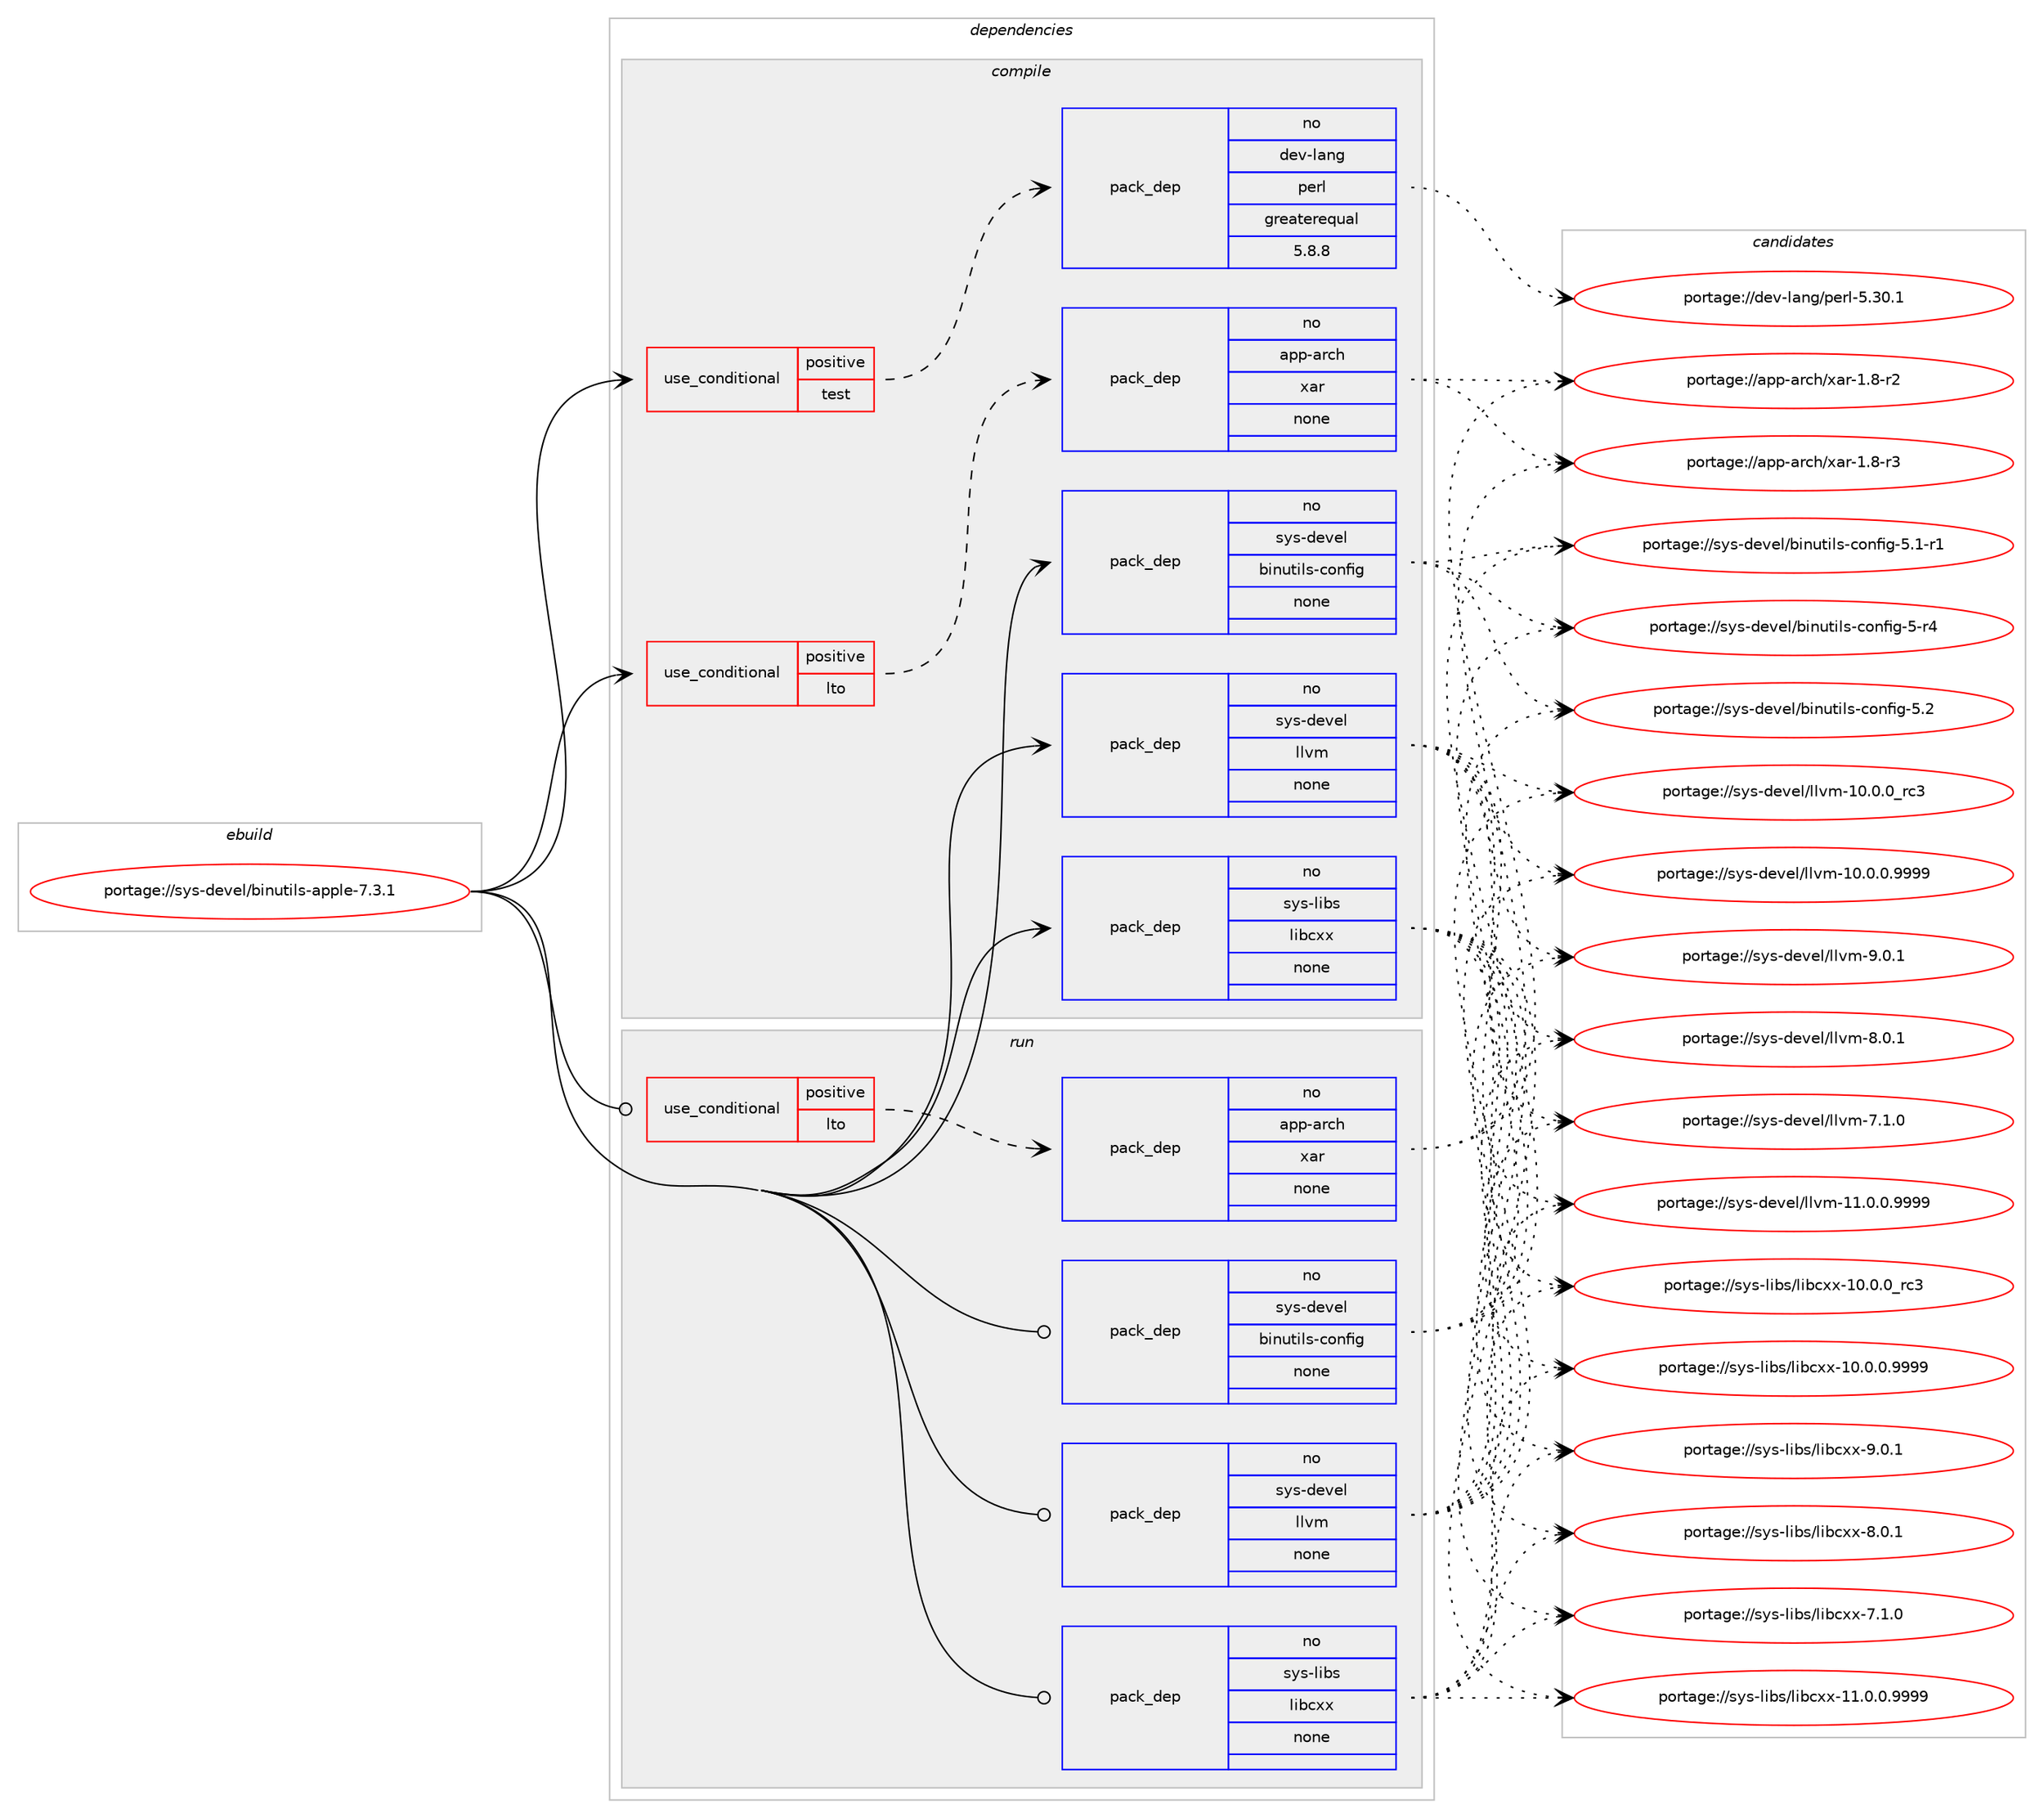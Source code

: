 digraph prolog {

# *************
# Graph options
# *************

newrank=true;
concentrate=true;
compound=true;
graph [rankdir=LR,fontname=Helvetica,fontsize=10,ranksep=1.5];#, ranksep=2.5, nodesep=0.2];
edge  [arrowhead=vee];
node  [fontname=Helvetica,fontsize=10];

# **********
# The ebuild
# **********

subgraph cluster_leftcol {
color=gray;
rank=same;
label=<<i>ebuild</i>>;
id [label="portage://sys-devel/binutils-apple-7.3.1", color=red, width=4, href="../sys-devel/binutils-apple-7.3.1.svg"];
}

# ****************
# The dependencies
# ****************

subgraph cluster_midcol {
color=gray;
label=<<i>dependencies</i>>;
subgraph cluster_compile {
fillcolor="#eeeeee";
style=filled;
label=<<i>compile</i>>;
subgraph cond4302 {
dependency25545 [label=<<TABLE BORDER="0" CELLBORDER="1" CELLSPACING="0" CELLPADDING="4"><TR><TD ROWSPAN="3" CELLPADDING="10">use_conditional</TD></TR><TR><TD>positive</TD></TR><TR><TD>lto</TD></TR></TABLE>>, shape=none, color=red];
subgraph pack20610 {
dependency25546 [label=<<TABLE BORDER="0" CELLBORDER="1" CELLSPACING="0" CELLPADDING="4" WIDTH="220"><TR><TD ROWSPAN="6" CELLPADDING="30">pack_dep</TD></TR><TR><TD WIDTH="110">no</TD></TR><TR><TD>app-arch</TD></TR><TR><TD>xar</TD></TR><TR><TD>none</TD></TR><TR><TD></TD></TR></TABLE>>, shape=none, color=blue];
}
dependency25545:e -> dependency25546:w [weight=20,style="dashed",arrowhead="vee"];
}
id:e -> dependency25545:w [weight=20,style="solid",arrowhead="vee"];
subgraph cond4303 {
dependency25547 [label=<<TABLE BORDER="0" CELLBORDER="1" CELLSPACING="0" CELLPADDING="4"><TR><TD ROWSPAN="3" CELLPADDING="10">use_conditional</TD></TR><TR><TD>positive</TD></TR><TR><TD>test</TD></TR></TABLE>>, shape=none, color=red];
subgraph pack20611 {
dependency25548 [label=<<TABLE BORDER="0" CELLBORDER="1" CELLSPACING="0" CELLPADDING="4" WIDTH="220"><TR><TD ROWSPAN="6" CELLPADDING="30">pack_dep</TD></TR><TR><TD WIDTH="110">no</TD></TR><TR><TD>dev-lang</TD></TR><TR><TD>perl</TD></TR><TR><TD>greaterequal</TD></TR><TR><TD>5.8.8</TD></TR></TABLE>>, shape=none, color=blue];
}
dependency25547:e -> dependency25548:w [weight=20,style="dashed",arrowhead="vee"];
}
id:e -> dependency25547:w [weight=20,style="solid",arrowhead="vee"];
subgraph pack20612 {
dependency25549 [label=<<TABLE BORDER="0" CELLBORDER="1" CELLSPACING="0" CELLPADDING="4" WIDTH="220"><TR><TD ROWSPAN="6" CELLPADDING="30">pack_dep</TD></TR><TR><TD WIDTH="110">no</TD></TR><TR><TD>sys-devel</TD></TR><TR><TD>binutils-config</TD></TR><TR><TD>none</TD></TR><TR><TD></TD></TR></TABLE>>, shape=none, color=blue];
}
id:e -> dependency25549:w [weight=20,style="solid",arrowhead="vee"];
subgraph pack20613 {
dependency25550 [label=<<TABLE BORDER="0" CELLBORDER="1" CELLSPACING="0" CELLPADDING="4" WIDTH="220"><TR><TD ROWSPAN="6" CELLPADDING="30">pack_dep</TD></TR><TR><TD WIDTH="110">no</TD></TR><TR><TD>sys-devel</TD></TR><TR><TD>llvm</TD></TR><TR><TD>none</TD></TR><TR><TD></TD></TR></TABLE>>, shape=none, color=blue];
}
id:e -> dependency25550:w [weight=20,style="solid",arrowhead="vee"];
subgraph pack20614 {
dependency25551 [label=<<TABLE BORDER="0" CELLBORDER="1" CELLSPACING="0" CELLPADDING="4" WIDTH="220"><TR><TD ROWSPAN="6" CELLPADDING="30">pack_dep</TD></TR><TR><TD WIDTH="110">no</TD></TR><TR><TD>sys-libs</TD></TR><TR><TD>libcxx</TD></TR><TR><TD>none</TD></TR><TR><TD></TD></TR></TABLE>>, shape=none, color=blue];
}
id:e -> dependency25551:w [weight=20,style="solid",arrowhead="vee"];
}
subgraph cluster_compileandrun {
fillcolor="#eeeeee";
style=filled;
label=<<i>compile and run</i>>;
}
subgraph cluster_run {
fillcolor="#eeeeee";
style=filled;
label=<<i>run</i>>;
subgraph cond4304 {
dependency25552 [label=<<TABLE BORDER="0" CELLBORDER="1" CELLSPACING="0" CELLPADDING="4"><TR><TD ROWSPAN="3" CELLPADDING="10">use_conditional</TD></TR><TR><TD>positive</TD></TR><TR><TD>lto</TD></TR></TABLE>>, shape=none, color=red];
subgraph pack20615 {
dependency25553 [label=<<TABLE BORDER="0" CELLBORDER="1" CELLSPACING="0" CELLPADDING="4" WIDTH="220"><TR><TD ROWSPAN="6" CELLPADDING="30">pack_dep</TD></TR><TR><TD WIDTH="110">no</TD></TR><TR><TD>app-arch</TD></TR><TR><TD>xar</TD></TR><TR><TD>none</TD></TR><TR><TD></TD></TR></TABLE>>, shape=none, color=blue];
}
dependency25552:e -> dependency25553:w [weight=20,style="dashed",arrowhead="vee"];
}
id:e -> dependency25552:w [weight=20,style="solid",arrowhead="odot"];
subgraph pack20616 {
dependency25554 [label=<<TABLE BORDER="0" CELLBORDER="1" CELLSPACING="0" CELLPADDING="4" WIDTH="220"><TR><TD ROWSPAN="6" CELLPADDING="30">pack_dep</TD></TR><TR><TD WIDTH="110">no</TD></TR><TR><TD>sys-devel</TD></TR><TR><TD>binutils-config</TD></TR><TR><TD>none</TD></TR><TR><TD></TD></TR></TABLE>>, shape=none, color=blue];
}
id:e -> dependency25554:w [weight=20,style="solid",arrowhead="odot"];
subgraph pack20617 {
dependency25555 [label=<<TABLE BORDER="0" CELLBORDER="1" CELLSPACING="0" CELLPADDING="4" WIDTH="220"><TR><TD ROWSPAN="6" CELLPADDING="30">pack_dep</TD></TR><TR><TD WIDTH="110">no</TD></TR><TR><TD>sys-devel</TD></TR><TR><TD>llvm</TD></TR><TR><TD>none</TD></TR><TR><TD></TD></TR></TABLE>>, shape=none, color=blue];
}
id:e -> dependency25555:w [weight=20,style="solid",arrowhead="odot"];
subgraph pack20618 {
dependency25556 [label=<<TABLE BORDER="0" CELLBORDER="1" CELLSPACING="0" CELLPADDING="4" WIDTH="220"><TR><TD ROWSPAN="6" CELLPADDING="30">pack_dep</TD></TR><TR><TD WIDTH="110">no</TD></TR><TR><TD>sys-libs</TD></TR><TR><TD>libcxx</TD></TR><TR><TD>none</TD></TR><TR><TD></TD></TR></TABLE>>, shape=none, color=blue];
}
id:e -> dependency25556:w [weight=20,style="solid",arrowhead="odot"];
}
}

# **************
# The candidates
# **************

subgraph cluster_choices {
rank=same;
color=gray;
label=<<i>candidates</i>>;

subgraph choice20610 {
color=black;
nodesep=1;
choice971121124597114991044712097114454946564511451 [label="portage://app-arch/xar-1.8-r3", color=red, width=4,href="../app-arch/xar-1.8-r3.svg"];
choice971121124597114991044712097114454946564511450 [label="portage://app-arch/xar-1.8-r2", color=red, width=4,href="../app-arch/xar-1.8-r2.svg"];
dependency25546:e -> choice971121124597114991044712097114454946564511451:w [style=dotted,weight="100"];
dependency25546:e -> choice971121124597114991044712097114454946564511450:w [style=dotted,weight="100"];
}
subgraph choice20611 {
color=black;
nodesep=1;
choice10010111845108971101034711210111410845534651484649 [label="portage://dev-lang/perl-5.30.1", color=red, width=4,href="../dev-lang/perl-5.30.1.svg"];
dependency25548:e -> choice10010111845108971101034711210111410845534651484649:w [style=dotted,weight="100"];
}
subgraph choice20612 {
color=black;
nodesep=1;
choice115121115451001011181011084798105110117116105108115459911111010210510345534650 [label="portage://sys-devel/binutils-config-5.2", color=red, width=4,href="../sys-devel/binutils-config-5.2.svg"];
choice1151211154510010111810110847981051101171161051081154599111110102105103455346494511449 [label="portage://sys-devel/binutils-config-5.1-r1", color=red, width=4,href="../sys-devel/binutils-config-5.1-r1.svg"];
choice115121115451001011181011084798105110117116105108115459911111010210510345534511452 [label="portage://sys-devel/binutils-config-5-r4", color=red, width=4,href="../sys-devel/binutils-config-5-r4.svg"];
dependency25549:e -> choice115121115451001011181011084798105110117116105108115459911111010210510345534650:w [style=dotted,weight="100"];
dependency25549:e -> choice1151211154510010111810110847981051101171161051081154599111110102105103455346494511449:w [style=dotted,weight="100"];
dependency25549:e -> choice115121115451001011181011084798105110117116105108115459911111010210510345534511452:w [style=dotted,weight="100"];
}
subgraph choice20613 {
color=black;
nodesep=1;
choice1151211154510010111810110847108108118109455746484649 [label="portage://sys-devel/llvm-9.0.1", color=red, width=4,href="../sys-devel/llvm-9.0.1.svg"];
choice1151211154510010111810110847108108118109455646484649 [label="portage://sys-devel/llvm-8.0.1", color=red, width=4,href="../sys-devel/llvm-8.0.1.svg"];
choice1151211154510010111810110847108108118109455546494648 [label="portage://sys-devel/llvm-7.1.0", color=red, width=4,href="../sys-devel/llvm-7.1.0.svg"];
choice1151211154510010111810110847108108118109454949464846484657575757 [label="portage://sys-devel/llvm-11.0.0.9999", color=red, width=4,href="../sys-devel/llvm-11.0.0.9999.svg"];
choice115121115451001011181011084710810811810945494846484648951149951 [label="portage://sys-devel/llvm-10.0.0_rc3", color=red, width=4,href="../sys-devel/llvm-10.0.0_rc3.svg"];
choice1151211154510010111810110847108108118109454948464846484657575757 [label="portage://sys-devel/llvm-10.0.0.9999", color=red, width=4,href="../sys-devel/llvm-10.0.0.9999.svg"];
dependency25550:e -> choice1151211154510010111810110847108108118109455746484649:w [style=dotted,weight="100"];
dependency25550:e -> choice1151211154510010111810110847108108118109455646484649:w [style=dotted,weight="100"];
dependency25550:e -> choice1151211154510010111810110847108108118109455546494648:w [style=dotted,weight="100"];
dependency25550:e -> choice1151211154510010111810110847108108118109454949464846484657575757:w [style=dotted,weight="100"];
dependency25550:e -> choice115121115451001011181011084710810811810945494846484648951149951:w [style=dotted,weight="100"];
dependency25550:e -> choice1151211154510010111810110847108108118109454948464846484657575757:w [style=dotted,weight="100"];
}
subgraph choice20614 {
color=black;
nodesep=1;
choice1151211154510810598115471081059899120120455746484649 [label="portage://sys-libs/libcxx-9.0.1", color=red, width=4,href="../sys-libs/libcxx-9.0.1.svg"];
choice1151211154510810598115471081059899120120455646484649 [label="portage://sys-libs/libcxx-8.0.1", color=red, width=4,href="../sys-libs/libcxx-8.0.1.svg"];
choice1151211154510810598115471081059899120120455546494648 [label="portage://sys-libs/libcxx-7.1.0", color=red, width=4,href="../sys-libs/libcxx-7.1.0.svg"];
choice1151211154510810598115471081059899120120454949464846484657575757 [label="portage://sys-libs/libcxx-11.0.0.9999", color=red, width=4,href="../sys-libs/libcxx-11.0.0.9999.svg"];
choice115121115451081059811547108105989912012045494846484648951149951 [label="portage://sys-libs/libcxx-10.0.0_rc3", color=red, width=4,href="../sys-libs/libcxx-10.0.0_rc3.svg"];
choice1151211154510810598115471081059899120120454948464846484657575757 [label="portage://sys-libs/libcxx-10.0.0.9999", color=red, width=4,href="../sys-libs/libcxx-10.0.0.9999.svg"];
dependency25551:e -> choice1151211154510810598115471081059899120120455746484649:w [style=dotted,weight="100"];
dependency25551:e -> choice1151211154510810598115471081059899120120455646484649:w [style=dotted,weight="100"];
dependency25551:e -> choice1151211154510810598115471081059899120120455546494648:w [style=dotted,weight="100"];
dependency25551:e -> choice1151211154510810598115471081059899120120454949464846484657575757:w [style=dotted,weight="100"];
dependency25551:e -> choice115121115451081059811547108105989912012045494846484648951149951:w [style=dotted,weight="100"];
dependency25551:e -> choice1151211154510810598115471081059899120120454948464846484657575757:w [style=dotted,weight="100"];
}
subgraph choice20615 {
color=black;
nodesep=1;
choice971121124597114991044712097114454946564511451 [label="portage://app-arch/xar-1.8-r3", color=red, width=4,href="../app-arch/xar-1.8-r3.svg"];
choice971121124597114991044712097114454946564511450 [label="portage://app-arch/xar-1.8-r2", color=red, width=4,href="../app-arch/xar-1.8-r2.svg"];
dependency25553:e -> choice971121124597114991044712097114454946564511451:w [style=dotted,weight="100"];
dependency25553:e -> choice971121124597114991044712097114454946564511450:w [style=dotted,weight="100"];
}
subgraph choice20616 {
color=black;
nodesep=1;
choice115121115451001011181011084798105110117116105108115459911111010210510345534650 [label="portage://sys-devel/binutils-config-5.2", color=red, width=4,href="../sys-devel/binutils-config-5.2.svg"];
choice1151211154510010111810110847981051101171161051081154599111110102105103455346494511449 [label="portage://sys-devel/binutils-config-5.1-r1", color=red, width=4,href="../sys-devel/binutils-config-5.1-r1.svg"];
choice115121115451001011181011084798105110117116105108115459911111010210510345534511452 [label="portage://sys-devel/binutils-config-5-r4", color=red, width=4,href="../sys-devel/binutils-config-5-r4.svg"];
dependency25554:e -> choice115121115451001011181011084798105110117116105108115459911111010210510345534650:w [style=dotted,weight="100"];
dependency25554:e -> choice1151211154510010111810110847981051101171161051081154599111110102105103455346494511449:w [style=dotted,weight="100"];
dependency25554:e -> choice115121115451001011181011084798105110117116105108115459911111010210510345534511452:w [style=dotted,weight="100"];
}
subgraph choice20617 {
color=black;
nodesep=1;
choice1151211154510010111810110847108108118109455746484649 [label="portage://sys-devel/llvm-9.0.1", color=red, width=4,href="../sys-devel/llvm-9.0.1.svg"];
choice1151211154510010111810110847108108118109455646484649 [label="portage://sys-devel/llvm-8.0.1", color=red, width=4,href="../sys-devel/llvm-8.0.1.svg"];
choice1151211154510010111810110847108108118109455546494648 [label="portage://sys-devel/llvm-7.1.0", color=red, width=4,href="../sys-devel/llvm-7.1.0.svg"];
choice1151211154510010111810110847108108118109454949464846484657575757 [label="portage://sys-devel/llvm-11.0.0.9999", color=red, width=4,href="../sys-devel/llvm-11.0.0.9999.svg"];
choice115121115451001011181011084710810811810945494846484648951149951 [label="portage://sys-devel/llvm-10.0.0_rc3", color=red, width=4,href="../sys-devel/llvm-10.0.0_rc3.svg"];
choice1151211154510010111810110847108108118109454948464846484657575757 [label="portage://sys-devel/llvm-10.0.0.9999", color=red, width=4,href="../sys-devel/llvm-10.0.0.9999.svg"];
dependency25555:e -> choice1151211154510010111810110847108108118109455746484649:w [style=dotted,weight="100"];
dependency25555:e -> choice1151211154510010111810110847108108118109455646484649:w [style=dotted,weight="100"];
dependency25555:e -> choice1151211154510010111810110847108108118109455546494648:w [style=dotted,weight="100"];
dependency25555:e -> choice1151211154510010111810110847108108118109454949464846484657575757:w [style=dotted,weight="100"];
dependency25555:e -> choice115121115451001011181011084710810811810945494846484648951149951:w [style=dotted,weight="100"];
dependency25555:e -> choice1151211154510010111810110847108108118109454948464846484657575757:w [style=dotted,weight="100"];
}
subgraph choice20618 {
color=black;
nodesep=1;
choice1151211154510810598115471081059899120120455746484649 [label="portage://sys-libs/libcxx-9.0.1", color=red, width=4,href="../sys-libs/libcxx-9.0.1.svg"];
choice1151211154510810598115471081059899120120455646484649 [label="portage://sys-libs/libcxx-8.0.1", color=red, width=4,href="../sys-libs/libcxx-8.0.1.svg"];
choice1151211154510810598115471081059899120120455546494648 [label="portage://sys-libs/libcxx-7.1.0", color=red, width=4,href="../sys-libs/libcxx-7.1.0.svg"];
choice1151211154510810598115471081059899120120454949464846484657575757 [label="portage://sys-libs/libcxx-11.0.0.9999", color=red, width=4,href="../sys-libs/libcxx-11.0.0.9999.svg"];
choice115121115451081059811547108105989912012045494846484648951149951 [label="portage://sys-libs/libcxx-10.0.0_rc3", color=red, width=4,href="../sys-libs/libcxx-10.0.0_rc3.svg"];
choice1151211154510810598115471081059899120120454948464846484657575757 [label="portage://sys-libs/libcxx-10.0.0.9999", color=red, width=4,href="../sys-libs/libcxx-10.0.0.9999.svg"];
dependency25556:e -> choice1151211154510810598115471081059899120120455746484649:w [style=dotted,weight="100"];
dependency25556:e -> choice1151211154510810598115471081059899120120455646484649:w [style=dotted,weight="100"];
dependency25556:e -> choice1151211154510810598115471081059899120120455546494648:w [style=dotted,weight="100"];
dependency25556:e -> choice1151211154510810598115471081059899120120454949464846484657575757:w [style=dotted,weight="100"];
dependency25556:e -> choice115121115451081059811547108105989912012045494846484648951149951:w [style=dotted,weight="100"];
dependency25556:e -> choice1151211154510810598115471081059899120120454948464846484657575757:w [style=dotted,weight="100"];
}
}

}
